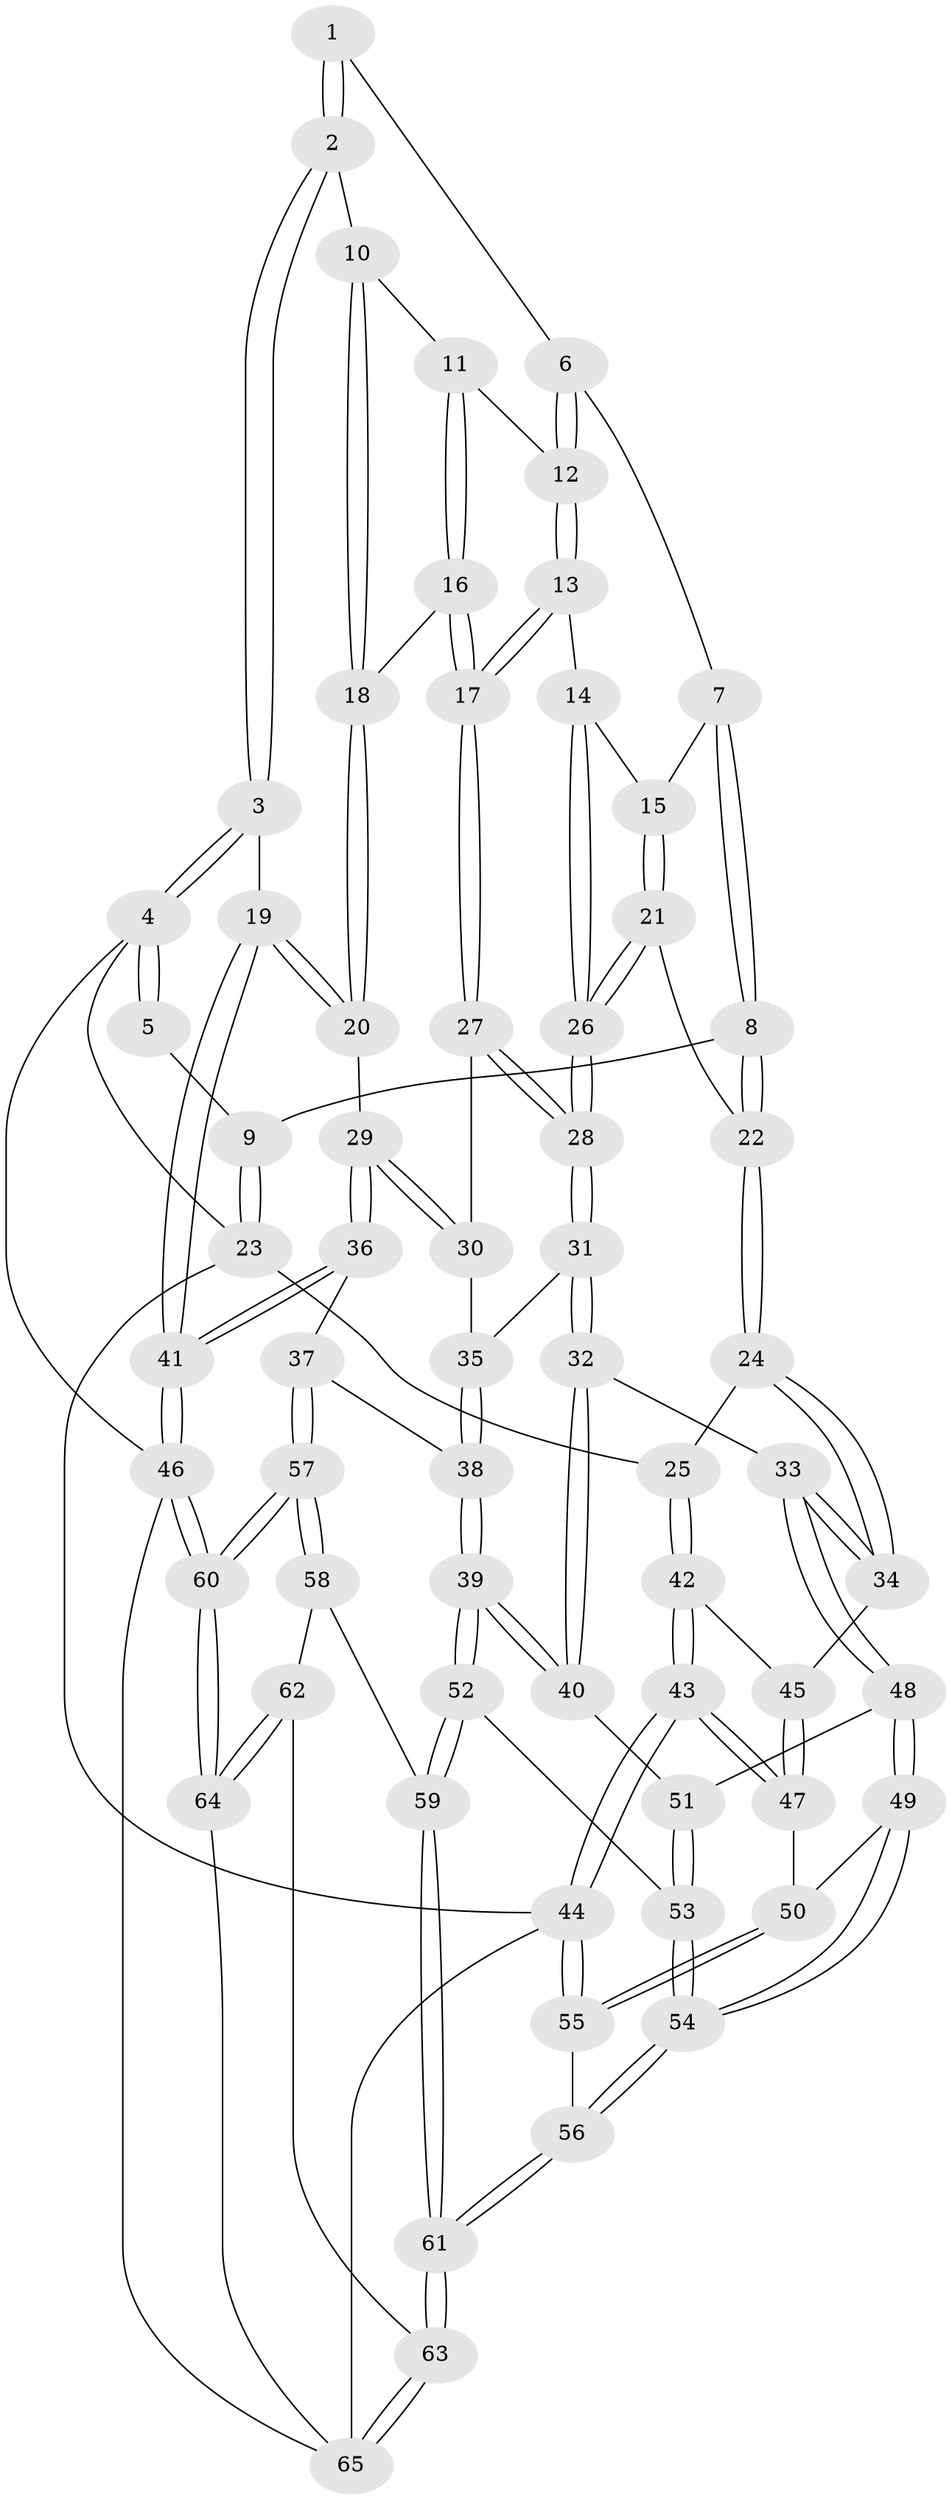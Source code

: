 // coarse degree distribution, {5: 0.09090909090909091, 4: 0.6060606060606061, 3: 0.2727272727272727, 6: 0.030303030303030304}
// Generated by graph-tools (version 1.1) at 2025/46/03/06/25 01:46:57]
// undirected, 65 vertices, 159 edges
graph export_dot {
graph [start="1"]
  node [color=gray90,style=filled];
  1 [pos="+0.6856215486995485+0"];
  2 [pos="+0.8466679216303872+0.09533554014528801"];
  3 [pos="+1+0"];
  4 [pos="+1+0"];
  5 [pos="+0.6768192583119643+0"];
  6 [pos="+0.684777880000984+0"];
  7 [pos="+0.5228716504631695+0.09380943203796827"];
  8 [pos="+0.23139852237818373+0"];
  9 [pos="+0.19995378119611065+0"];
  10 [pos="+0.8336979249459623+0.11659171227885626"];
  11 [pos="+0.7538828345620618+0.1249036745994666"];
  12 [pos="+0.6706405331915251+0.09093978492322174"];
  13 [pos="+0.6251527666060273+0.15776044986093773"];
  14 [pos="+0.5889942128266867+0.1655995909084058"];
  15 [pos="+0.5523438659959786+0.13464895634380777"];
  16 [pos="+0.7448181989691619+0.2602130484007379"];
  17 [pos="+0.7255428102632884+0.26794002462233024"];
  18 [pos="+0.8411220207194516+0.24603419249893663"];
  19 [pos="+1+0.3194817273164743"];
  20 [pos="+0.9325368794305264+0.29746038837918864"];
  21 [pos="+0.3273464324759524+0.20436237441778698"];
  22 [pos="+0.2886428536701039+0.19194102161816495"];
  23 [pos="+0+0"];
  24 [pos="+0.2597732794616623+0.2626839255196404"];
  25 [pos="+0+0.3209816628277684"];
  26 [pos="+0.5105439391540716+0.28688923770111013"];
  27 [pos="+0.7159894831045032+0.289337765125713"];
  28 [pos="+0.5292881386466619+0.3348640665143752"];
  29 [pos="+0.7837898985729052+0.4236346301915842"];
  30 [pos="+0.7232005797922604+0.3548351801022696"];
  31 [pos="+0.5272518353008147+0.3738495726157222"];
  32 [pos="+0.47118729006652743+0.5118264168204006"];
  33 [pos="+0.32836965040630023+0.4721890264183166"];
  34 [pos="+0.2659074783318616+0.4302694286656239"];
  35 [pos="+0.6622528657904528+0.4000234069748177"];
  36 [pos="+0.7880073213105523+0.55633562741426"];
  37 [pos="+0.7268912931471104+0.5922141428850073"];
  38 [pos="+0.6796540990972978+0.5896125593097323"];
  39 [pos="+0.5475189948019891+0.6102963830349326"];
  40 [pos="+0.48015552826607416+0.5259049728955856"];
  41 [pos="+1+0.5703284943947681"];
  42 [pos="+0+0.33230997748635543"];
  43 [pos="+0+0.5683658255405977"];
  44 [pos="+0+0.7683938387768188"];
  45 [pos="+0.17221066352173225+0.4792301010853795"];
  46 [pos="+1+1"];
  47 [pos="+0.1415985277465008+0.5524811718965932"];
  48 [pos="+0.27358308457750774+0.656360309540117"];
  49 [pos="+0.24203924150065584+0.6765233795583476"];
  50 [pos="+0.14367070590914982+0.6249978328543713"];
  51 [pos="+0.313261208551558+0.6650442363786165"];
  52 [pos="+0.5302302299765554+0.6665415652316115"];
  53 [pos="+0.38265861994997696+0.7167664614216595"];
  54 [pos="+0.2570732751838306+0.8682669848073128"];
  55 [pos="+0.03168054603662281+0.7488227395361274"];
  56 [pos="+0.2506021836064696+0.8919732389963826"];
  57 [pos="+0.8420418358827704+0.9549551548166365"];
  58 [pos="+0.5497375688679454+0.7575664343700564"];
  59 [pos="+0.5302992906381454+0.6671754626160515"];
  60 [pos="+1+1"];
  61 [pos="+0.2706907273225786+0.953962956075418"];
  62 [pos="+0.547190116792526+0.7632556325121505"];
  63 [pos="+0.28977976787346216+1"];
  64 [pos="+0.5614300649498734+1"];
  65 [pos="+0.2908656465187227+1"];
  1 -- 2;
  1 -- 2;
  1 -- 6;
  2 -- 3;
  2 -- 3;
  2 -- 10;
  3 -- 4;
  3 -- 4;
  3 -- 19;
  4 -- 5;
  4 -- 5;
  4 -- 23;
  4 -- 46;
  5 -- 9;
  6 -- 7;
  6 -- 12;
  6 -- 12;
  7 -- 8;
  7 -- 8;
  7 -- 15;
  8 -- 9;
  8 -- 22;
  8 -- 22;
  9 -- 23;
  9 -- 23;
  10 -- 11;
  10 -- 18;
  10 -- 18;
  11 -- 12;
  11 -- 16;
  11 -- 16;
  12 -- 13;
  12 -- 13;
  13 -- 14;
  13 -- 17;
  13 -- 17;
  14 -- 15;
  14 -- 26;
  14 -- 26;
  15 -- 21;
  15 -- 21;
  16 -- 17;
  16 -- 17;
  16 -- 18;
  17 -- 27;
  17 -- 27;
  18 -- 20;
  18 -- 20;
  19 -- 20;
  19 -- 20;
  19 -- 41;
  19 -- 41;
  20 -- 29;
  21 -- 22;
  21 -- 26;
  21 -- 26;
  22 -- 24;
  22 -- 24;
  23 -- 25;
  23 -- 44;
  24 -- 25;
  24 -- 34;
  24 -- 34;
  25 -- 42;
  25 -- 42;
  26 -- 28;
  26 -- 28;
  27 -- 28;
  27 -- 28;
  27 -- 30;
  28 -- 31;
  28 -- 31;
  29 -- 30;
  29 -- 30;
  29 -- 36;
  29 -- 36;
  30 -- 35;
  31 -- 32;
  31 -- 32;
  31 -- 35;
  32 -- 33;
  32 -- 40;
  32 -- 40;
  33 -- 34;
  33 -- 34;
  33 -- 48;
  33 -- 48;
  34 -- 45;
  35 -- 38;
  35 -- 38;
  36 -- 37;
  36 -- 41;
  36 -- 41;
  37 -- 38;
  37 -- 57;
  37 -- 57;
  38 -- 39;
  38 -- 39;
  39 -- 40;
  39 -- 40;
  39 -- 52;
  39 -- 52;
  40 -- 51;
  41 -- 46;
  41 -- 46;
  42 -- 43;
  42 -- 43;
  42 -- 45;
  43 -- 44;
  43 -- 44;
  43 -- 47;
  43 -- 47;
  44 -- 55;
  44 -- 55;
  44 -- 65;
  45 -- 47;
  45 -- 47;
  46 -- 60;
  46 -- 60;
  46 -- 65;
  47 -- 50;
  48 -- 49;
  48 -- 49;
  48 -- 51;
  49 -- 50;
  49 -- 54;
  49 -- 54;
  50 -- 55;
  50 -- 55;
  51 -- 53;
  51 -- 53;
  52 -- 53;
  52 -- 59;
  52 -- 59;
  53 -- 54;
  53 -- 54;
  54 -- 56;
  54 -- 56;
  55 -- 56;
  56 -- 61;
  56 -- 61;
  57 -- 58;
  57 -- 58;
  57 -- 60;
  57 -- 60;
  58 -- 59;
  58 -- 62;
  59 -- 61;
  59 -- 61;
  60 -- 64;
  60 -- 64;
  61 -- 63;
  61 -- 63;
  62 -- 63;
  62 -- 64;
  62 -- 64;
  63 -- 65;
  63 -- 65;
  64 -- 65;
}
